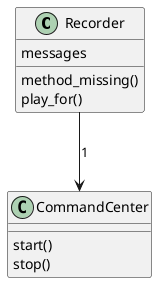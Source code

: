 @startuml
class Recorder {
  messages
  method_missing()
  play_for()
}
class CommandCenter {
  start()
  stop()
}

Recorder --> CommandCenter : 1
@enduml
